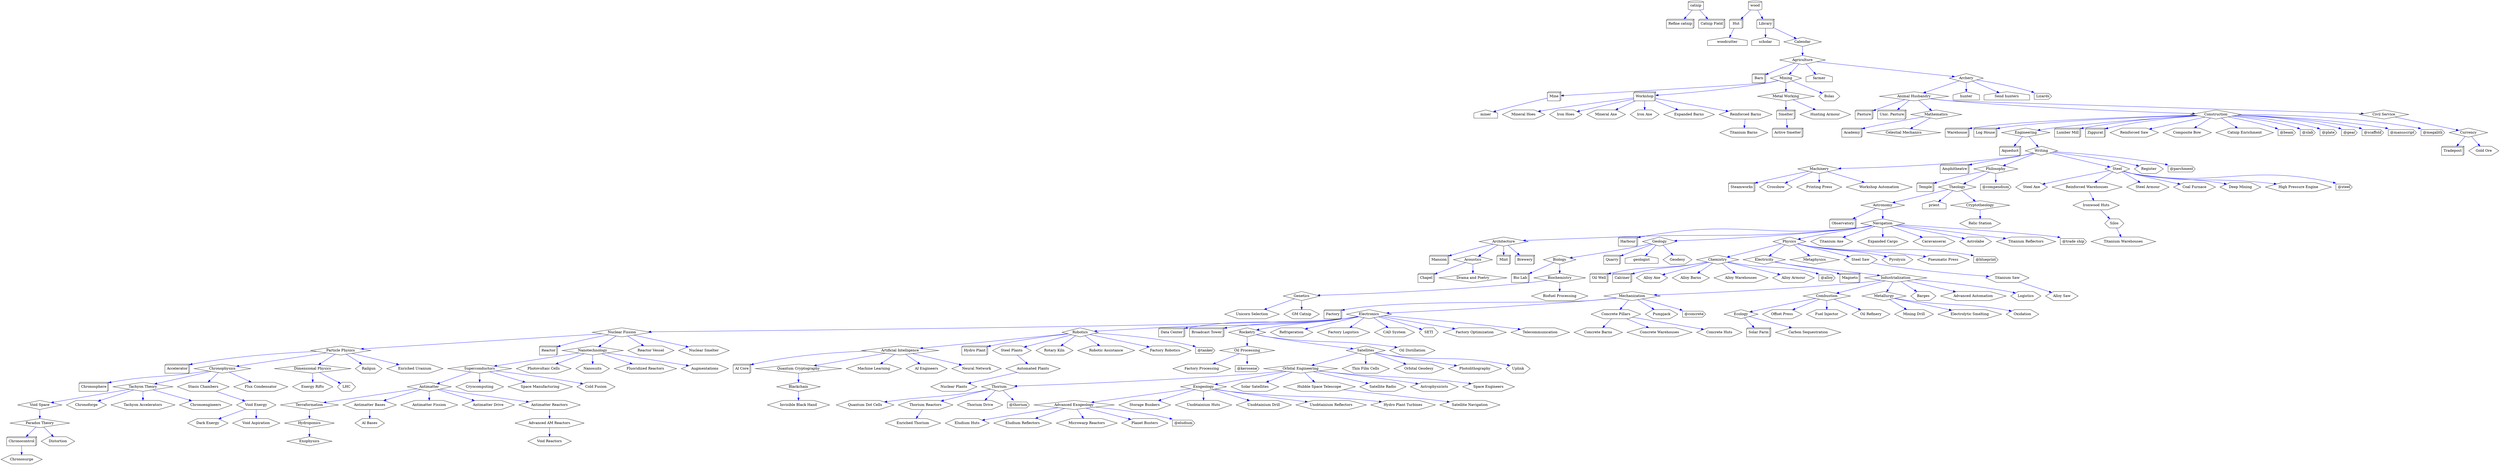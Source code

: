 digraph {
  "catnip" -> "Refine catnip" [color="blue"];
  "catnip" -> "Catnip Field" [color="blue"];
  "wood" -> "Hut" [color="blue"];
  "wood" -> "Library" [color="blue"];
  "Agriculture" -> "Barn" [color="blue"];
  "Mining" -> "Mine" [color="blue"];
  "Mining" -> "Workshop" [color="blue"];
  "Metal Working" -> "Smelter" [color="blue"];
  "Smelter" -> "Active Smelter" [color="blue"];
  "Animal Husbandry" -> "Pasture" [color="blue"];
  "Animal Husbandry" -> "Unic. Pasture" [color="blue"];
  "Mathematics" -> "Academy" [color="blue"];
  "Construction" -> "Warehouse" [color="blue"];
  "Construction" -> "Log House" [color="blue"];
  "Engineering" -> "Aqueduct" [color="blue"];
  "Architecture" -> "Mansion" [color="blue"];
  "Astronomy" -> "Observatory" [color="blue"];
  "Biology" -> "Bio Lab" [color="blue"];
  "Navigation" -> "Harbour" [color="blue"];
  "Geology" -> "Quarry" [color="blue"];
  "Construction" -> "Lumber Mill" [color="blue"];
  "Chemistry" -> "Oil Well" [color="blue"];
  "Particle Physics" -> "Accelerator" [color="blue"];
  "Machinery" -> "Steamworks" [color="blue"];
  "Electricity" -> "Magneto" [color="blue"];
  "Chemistry" -> "Calciner" [color="blue"];
  "Mechanization" -> "Factory" [color="blue"];
  "Nuclear Fission" -> "Reactor" [color="blue"];
  "Writing" -> "Amphitheatre" [color="blue"];
  "Acoustics" -> "Chapel" [color="blue"];
  "Philosophy" -> "Temple" [color="blue"];
  "Currency" -> "Tradepost" [color="blue"];
  "Architecture" -> "Mint" [color="blue"];
  "Architecture" -> "Brewery" [color="blue"];
  "Construction" -> "Ziggurat" [color="blue"];
  "Chronophysics" -> "Chronosphere" [color="blue"];
  "Artificial Intelligence" -> "AI Core" [color="blue"];
  "Ecology" -> "Solar Farm" [color="blue"];
  "Robotics" -> "Hydro Plant" [color="blue"];
  "Electronics" -> "Data Center" [color="blue"];
  "Electronics" -> "Broadcast Tower" [color="blue"];
  "Paradox Theory" -> "Chronocontrol" [color="blue"];
  "Hut" -> "woodcutter" [color="blue"];
  "Library" -> "scholar" [color="blue"];
  "Agriculture" -> "farmer" [color="blue"];
  "Archery" -> "hunter" [color="blue"];
  "Mine" -> "miner" [color="blue"];
  "Theology" -> "priest" [color="blue"];
  "Geology" -> "geologist" [color="blue"];
  "Archery" -> "Send hunters" [color="blue"];
  "Archery" -> "Lizards" [color="blue"];
  "Library" -> "Calendar" [color="blue"];
  "Calendar" -> "Agriculture" [color="blue"];
  "Agriculture" -> "Archery" [color="blue"];
  "Agriculture" -> "Mining" [color="blue"];
  "Archery" -> "Animal Husbandry" [color="blue"];
  "Mining" -> "Metal Working" [color="blue"];
  "Animal Husbandry" -> "Civil Service" [color="blue"];
  "Animal Husbandry" -> "Mathematics" [color="blue"];
  "Animal Husbandry" -> "Construction" [color="blue"];
  "Civil Service" -> "Currency" [color="blue"];
  "Mathematics" -> "Celestial Mechanics" [color="blue"];
  "Construction" -> "Engineering" [color="blue"];
  "Engineering" -> "Writing" [color="blue"];
  "Writing" -> "Philosophy" [color="blue"];
  "Writing" -> "Steel" [color="blue"];
  "Writing" -> "Machinery" [color="blue"];
  "Philosophy" -> "Theology" [color="blue"];
  "Theology" -> "Astronomy" [color="blue"];
  "Astronomy" -> "Navigation" [color="blue"];
  "Navigation" -> "Architecture" [color="blue"];
  "Navigation" -> "Physics" [color="blue"];
  "Physics" -> "Metaphysics" [color="blue"];
  "Physics" -> "Chemistry" [color="blue"];
  "Architecture" -> "Acoustics" [color="blue"];
  "Navigation" -> "Geology" [color="blue"];
  "Acoustics" -> "Drama and Poetry" [color="blue"];
  "Physics" -> "Electricity" [color="blue"];
  "Geology" -> "Biology" [color="blue"];
  "Biology" -> "Biochemistry" [color="blue"];
  "Biochemistry" -> "Genetics" [color="blue"];
  "Electricity" -> "Industrialization" [color="blue"];
  "Industrialization" -> "Mechanization" [color="blue"];
  "Industrialization" -> "Combustion" [color="blue"];
  "Industrialization" -> "Metallurgy" [color="blue"];
  "Combustion" -> "Ecology" [color="blue"];
  "Mechanization" -> "Electronics" [color="blue"];
  "Electronics" -> "Robotics" [color="blue"];
  "Robotics" -> "Artificial Intelligence" [color="blue"];
  "Artificial Intelligence" -> "Quantum Cryptography" [color="blue"];
  "Quantum Cryptography" -> "Blackchain" [color="blue"];
  "Electronics" -> "Nuclear Fission" [color="blue"];
  "Electronics" -> "Rocketry" [color="blue"];
  "Rocketry" -> "Oil Processing" [color="blue"];
  "Rocketry" -> "Satellites" [color="blue"];
  "Satellites" -> "Orbital Engineering" [color="blue"];
  "Orbital Engineering" -> "Thorium" [color="blue"];
  "Orbital Engineering" -> "Exogeology" [color="blue"];
  "Exogeology" -> "Advanced Exogeology" [color="blue"];
  "Nuclear Fission" -> "Nanotechnology" [color="blue"];
  "Nanotechnology" -> "Superconductors" [color="blue"];
  "Superconductors" -> "Antimatter" [color="blue"];
  "Antimatter" -> "Terraformation" [color="blue"];
  "Terraformation" -> "Hydroponics" [color="blue"];
  "Hydroponics" -> "Exophysics" [color="blue"];
  "Nuclear Fission" -> "Particle Physics" [color="blue"];
  "Particle Physics" -> "Dimensional Physics" [color="blue"];
  "Particle Physics" -> "Chronophysics" [color="blue"];
  "Chronophysics" -> "Tachyon Theory" [color="blue"];
  "Theology" -> "Cryptotheology" [color="blue"];
  "Tachyon Theory" -> "Void Space" [color="blue"];
  "Void Space" -> "Paradox Theory" [color="blue"];
  "Workshop" -> "Mineral Hoes" [color="blue"];
  "Workshop" -> "Iron Hoes" [color="blue"];
  "Workshop" -> "Mineral Axe" [color="blue"];
  "Workshop" -> "Iron Axe" [color="blue"];
  "Steel" -> "Steel Axe" [color="blue"];
  "Construction" -> "Reinforced Saw" [color="blue"];
  "Physics" -> "Steel Saw" [color="blue"];
  "Steel Saw" -> "Titanium Saw" [color="blue"];
  "Titanium Saw" -> "Alloy Saw" [color="blue"];
  "Navigation" -> "Titanium Axe" [color="blue"];
  "Chemistry" -> "Alloy Axe" [color="blue"];
  "Workshop" -> "Expanded Barns" [color="blue"];
  "Workshop" -> "Reinforced Barns" [color="blue"];
  "Steel" -> "Reinforced Warehouses" [color="blue"];
  "Reinforced Barns" -> "Titanium Barns" [color="blue"];
  "Chemistry" -> "Alloy Barns" [color="blue"];
  "Concrete Pillars" -> "Concrete Barns" [color="blue"];
  "Silos" -> "Titanium Warehouses" [color="blue"];
  "Chemistry" -> "Alloy Warehouses" [color="blue"];
  "Concrete Pillars" -> "Concrete Warehouses" [color="blue"];
  "Exogeology" -> "Storage Bunkers" [color="blue"];
  "Dimensional Physics" -> "Energy Rifts" [color="blue"];
  "Chronophysics" -> "Stasis Chambers" [color="blue"];
  "Stasis Chambers" -> "Void Energy" [color="blue"];
  "Void Energy" -> "Dark Energy" [color="blue"];
  "Tachyon Theory" -> "Chronoforge" [color="blue"];
  "Tachyon Theory" -> "Tachyon Accelerators" [color="blue"];
  "Chronophysics" -> "Flux Condensator" [color="blue"];
  "Dimensional Physics" -> "LHC" [color="blue"];
  "Nanotechnology" -> "Photovoltaic Cells" [color="blue"];
  "Satellites" -> "Thin Film Cells" [color="blue"];
  "Thorium" -> "Quantum Dot Cells" [color="blue"];
  "Orbital Engineering" -> "Solar Satellites" [color="blue"];
  "Navigation" -> "Expanded Cargo" [color="blue"];
  "Industrialization" -> "Barges" [color="blue"];
  "Nuclear Fission" -> "Reactor Vessel" [color="blue"];
  "Reinforced Warehouses" -> "Ironwood Huts" [color="blue"];
  "Concrete Pillars" -> "Concrete Huts" [color="blue"];
  "Exogeology" -> "Unobtainium Huts" [color="blue"];
  "Advanced Exogeology" -> "Eludium Huts" [color="blue"];
  "Ironwood Huts" -> "Silos" [color="blue"];
  "Electronics" -> "Refrigeration" [color="blue"];
  "Construction" -> "Composite Bow" [color="blue"];
  "Machinery" -> "Crossbow" [color="blue"];
  "Particle Physics" -> "Railgun" [color="blue"];
  "Mining" -> "Bolas" [color="blue"];
  "Metal Working" -> "Hunting Armour" [color="blue"];
  "Steel" -> "Steel Armour" [color="blue"];
  "Chemistry" -> "Alloy Armour" [color="blue"];
  "Nanotechnology" -> "Nanosuits" [color="blue"];
  "Navigation" -> "Caravanserai" [color="blue"];
  "Construction" -> "Catnip Enrichment" [color="blue"];
  "Currency" -> "Gold Ore" [color="blue"];
  "Geology" -> "Geodesy" [color="blue"];
  "Writing" -> "Register" [color="blue"];
  "Mechanization" -> "Concrete Pillars" [color="blue"];
  "Metallurgy" -> "Mining Drill" [color="blue"];
  "Exogeology" -> "Unobtainium Drill" [color="blue"];
  "Steel" -> "Coal Furnace" [color="blue"];
  "Steel" -> "Deep Mining" [color="blue"];
  "Physics" -> "Pyrolysis" [color="blue"];
  "Metallurgy" -> "Electrolytic Smelting" [color="blue"];
  "Metallurgy" -> "Oxidation" [color="blue"];
  "Robotics" -> "Steel Plants" [color="blue"];
  "Steel Plants" -> "Automated Plants" [color="blue"];
  "Automated Plants" -> "Nuclear Plants" [color="blue"];
  "Robotics" -> "Rotary Kiln" [color="blue"];
  "Nanotechnology" -> "Fluoridized Reactors" [color="blue"];
  "Nuclear Fission" -> "Nuclear Smelter" [color="blue"];
  "Satellites" -> "Orbital Geodesy" [color="blue"];
  "Machinery" -> "Printing Press" [color="blue"];
  "Combustion" -> "Offset Press" [color="blue"];
  "Satellites" -> "Photolithography" [color="blue"];
  "Satellites" -> "Uplink" [color="blue"];
  "Superconductors" -> "Cryocomputing" [color="blue"];
  "Artificial Intelligence" -> "Machine Learning" [color="blue"];
  "Machinery" -> "Workshop Automation" [color="blue"];
  "Industrialization" -> "Advanced Automation" [color="blue"];
  "Physics" -> "Pneumatic Press" [color="blue"];
  "Steel" -> "High Pressure Engine" [color="blue"];
  "Combustion" -> "Fuel Injector" [color="blue"];
  "Electronics" -> "Factory Logistics" [color="blue"];
  "Ecology" -> "Carbon Sequestration" [color="blue"];
  "Superconductors" -> "Space Manufacturing" [color="blue"];
  "Navigation" -> "Astrolabe" [color="blue"];
  "Navigation" -> "Titanium Reflectors" [color="blue"];
  "Exogeology" -> "Unobtainium Reflectors" [color="blue"];
  "Advanced Exogeology" -> "Eludium Reflectors" [color="blue"];
  "Exogeology" -> "Hydro Plant Turbines" [color="blue"];
  "Antimatter" -> "Antimatter Bases" [color="blue"];
  "Antimatter Bases" -> "AI Bases" [color="blue"];
  "Antimatter" -> "Antimatter Fission" [color="blue"];
  "Antimatter" -> "Antimatter Drive" [color="blue"];
  "Antimatter" -> "Antimatter Reactors" [color="blue"];
  "Antimatter Reactors" -> "Advanced AM Reactors" [color="blue"];
  "Advanced AM Reactors" -> "Void Reactors" [color="blue"];
  "Cryptotheology" -> "Relic Station" [color="blue"];
  "Mechanization" -> "Pumpjack" [color="blue"];
  "Biochemistry" -> "Biofuel Processing" [color="blue"];
  "Genetics" -> "Unicorn Selection" [color="blue"];
  "Genetics" -> "GM Catnip" [color="blue"];
  "Electronics" -> "CAD System" [color="blue"];
  "Electronics" -> "SETI" [color="blue"];
  "Industrialization" -> "Logistics" [color="blue"];
  "Nanotechnology" -> "Augmentations" [color="blue"];
  "Superconductors" -> "Cold Fusion" [color="blue"];
  "Thorium" -> "Thorium Reactors" [color="blue"];
  "Particle Physics" -> "Enriched Uranium" [color="blue"];
  "Thorium Reactors" -> "Enriched Thorium" [color="blue"];
  "Combustion" -> "Oil Refinery" [color="blue"];
  "Orbital Engineering" -> "Hubble Space Telescope" [color="blue"];
  "Hubble Space Telescope" -> "Satellite Navigation" [color="blue"];
  "Orbital Engineering" -> "Satellite Radio" [color="blue"];
  "Orbital Engineering" -> "Astrophysicists" [color="blue"];
  "Advanced Exogeology" -> "Microwarp Reactors" [color="blue"];
  "Advanced Exogeology" -> "Planet Busters" [color="blue"];
  "Thorium" -> "Thorium Drive" [color="blue"];
  "Rocketry" -> "Oil Distillation" [color="blue"];
  "Oil Processing" -> "Factory Processing" [color="blue"];
  "Electronics" -> "Factory Optimization" [color="blue"];
  "Orbital Engineering" -> "Space Engineers" [color="blue"];
  "Artificial Intelligence" -> "AI Engineers" [color="blue"];
  "Tachyon Theory" -> "Chronoengineers" [color="blue"];
  "Electronics" -> "Telecommunication" [color="blue"];
  "Artificial Intelligence" -> "Neural Network" [color="blue"];
  "Robotics" -> "Robotic Assistance" [color="blue"];
  "Robotics" -> "Factory Robotics" [color="blue"];
  "Void Energy" -> "Void Aspiration" [color="blue"];
  "Paradox Theory" -> "Distortion" [color="blue"];
  "Chronocontrol" -> "Chronosurge" [color="blue"];
  "Blackchain" -> "Invisible Black Hand" [color="blue"];
  "Construction" -> "@beam" [color="blue"];
  "Construction" -> "@slab" [color="blue"];
  "Mechanization" -> "@concrete" [color="blue"];
  "Construction" -> "@plate" [color="blue"];
  "Steel" -> "@steel" [color="blue"];
  "Construction" -> "@gear" [color="blue"];
  "Chemistry" -> "@alloy" [color="blue"];
  "Advanced Exogeology" -> "@eludium" [color="blue"];
  "Construction" -> "@scaffold" [color="blue"];
  "Navigation" -> "@trade ship" [color="blue"];
  "Robotics" -> "@tanker" [color="blue"];
  "Oil Processing" -> "@kerosene" [color="blue"];
  "Writing" -> "@parchment" [color="blue"];
  "Construction" -> "@manuscript" [color="blue"];
  "Philosophy" -> "@compendium" [color="blue"];
  "Physics" -> "@blueprint" [color="blue"];
  "Thorium" -> "@thorium" [color="blue"];
  "Construction" -> "@megalith" [color="blue"];
  "catnip" [shape="cylinder"];
  "wood" [shape="cylinder"];
  "Catnip Field" [shape="box3d"];
  "Hut" [shape="box3d"];
  "Library" [shape="box3d"];
  "Barn" [shape="box3d"];
  "Mine" [shape="box3d"];
  "Workshop" [shape="box3d"];
  "Smelter" [shape="box3d"];
  "Active Smelter" [shape="box3d"];
  "Pasture" [shape="box3d"];
  "Unic. Pasture" [shape="box3d"];
  "Academy" [shape="box3d"];
  "Warehouse" [shape="box3d"];
  "Log House" [shape="box3d"];
  "Aqueduct" [shape="box3d"];
  "Mansion" [shape="box3d"];
  "Observatory" [shape="box3d"];
  "Bio Lab" [shape="box3d"];
  "Harbour" [shape="box3d"];
  "Quarry" [shape="box3d"];
  "Lumber Mill" [shape="box3d"];
  "Oil Well" [shape="box3d"];
  "Accelerator" [shape="box3d"];
  "Steamworks" [shape="box3d"];
  "Magneto" [shape="box3d"];
  "Calciner" [shape="box3d"];
  "Factory" [shape="box3d"];
  "Reactor" [shape="box3d"];
  "Amphitheatre" [shape="box3d"];
  "Chapel" [shape="box3d"];
  "Temple" [shape="box3d"];
  "Tradepost" [shape="box3d"];
  "Mint" [shape="box3d"];
  "Brewery" [shape="box3d"];
  "Ziggurat" [shape="box3d"];
  "Chronosphere" [shape="box3d"];
  "AI Core" [shape="box3d"];
  "Solar Farm" [shape="box3d"];
  "Hydro Plant" [shape="box3d"];
  "Data Center" [shape="box3d"];
  "Broadcast Tower" [shape="box3d"];
  "Chronocontrol" [shape="box3d"];
  "woodcutter" [shape="house"];
  "scholar" [shape="house"];
  "farmer" [shape="house"];
  "hunter" [shape="house"];
  "miner" [shape="house"];
  "priest" [shape="house"];
  "geologist" [shape="house"];
  "Calendar" [shape="diamond"];
  "Agriculture" [shape="diamond"];
  "Archery" [shape="diamond"];
  "Mining" [shape="diamond"];
  "Animal Husbandry" [shape="diamond"];
  "Metal Working" [shape="diamond"];
  "Civil Service" [shape="diamond"];
  "Mathematics" [shape="diamond"];
  "Construction" [shape="diamond"];
  "Currency" [shape="diamond"];
  "Celestial Mechanics" [shape="diamond"];
  "Engineering" [shape="diamond"];
  "Writing" [shape="diamond"];
  "Philosophy" [shape="diamond"];
  "Steel" [shape="diamond"];
  "Machinery" [shape="diamond"];
  "Theology" [shape="diamond"];
  "Astronomy" [shape="diamond"];
  "Navigation" [shape="diamond"];
  "Architecture" [shape="diamond"];
  "Physics" [shape="diamond"];
  "Metaphysics" [shape="diamond"];
  "Chemistry" [shape="diamond"];
  "Acoustics" [shape="diamond"];
  "Geology" [shape="diamond"];
  "Drama and Poetry" [shape="diamond"];
  "Electricity" [shape="diamond"];
  "Biology" [shape="diamond"];
  "Biochemistry" [shape="diamond"];
  "Genetics" [shape="diamond"];
  "Industrialization" [shape="diamond"];
  "Mechanization" [shape="diamond"];
  "Combustion" [shape="diamond"];
  "Metallurgy" [shape="diamond"];
  "Ecology" [shape="diamond"];
  "Electronics" [shape="diamond"];
  "Robotics" [shape="diamond"];
  "Artificial Intelligence" [shape="diamond"];
  "Quantum Cryptography" [shape="diamond"];
  "Blackchain" [shape="diamond"];
  "Nuclear Fission" [shape="diamond"];
  "Rocketry" [shape="diamond"];
  "Oil Processing" [shape="diamond"];
  "Satellites" [shape="diamond"];
  "Orbital Engineering" [shape="diamond"];
  "Thorium" [shape="diamond"];
  "Exogeology" [shape="diamond"];
  "Advanced Exogeology" [shape="diamond"];
  "Nanotechnology" [shape="diamond"];
  "Superconductors" [shape="diamond"];
  "Antimatter" [shape="diamond"];
  "Terraformation" [shape="diamond"];
  "Hydroponics" [shape="diamond"];
  "Exophysics" [shape="diamond"];
  "Particle Physics" [shape="diamond"];
  "Dimensional Physics" [shape="diamond"];
  "Chronophysics" [shape="diamond"];
  "Tachyon Theory" [shape="diamond"];
  "Cryptotheology" [shape="diamond"];
  "Void Space" [shape="diamond"];
  "Paradox Theory" [shape="diamond"];
  "Mineral Hoes" [shape="hexagon"];
  "Iron Hoes" [shape="hexagon"];
  "Mineral Axe" [shape="hexagon"];
  "Iron Axe" [shape="hexagon"];
  "Steel Axe" [shape="hexagon"];
  "Reinforced Saw" [shape="hexagon"];
  "Steel Saw" [shape="hexagon"];
  "Titanium Saw" [shape="hexagon"];
  "Alloy Saw" [shape="hexagon"];
  "Titanium Axe" [shape="hexagon"];
  "Alloy Axe" [shape="hexagon"];
  "Expanded Barns" [shape="hexagon"];
  "Reinforced Barns" [shape="hexagon"];
  "Reinforced Warehouses" [shape="hexagon"];
  "Titanium Barns" [shape="hexagon"];
  "Alloy Barns" [shape="hexagon"];
  "Concrete Barns" [shape="hexagon"];
  "Titanium Warehouses" [shape="hexagon"];
  "Alloy Warehouses" [shape="hexagon"];
  "Concrete Warehouses" [shape="hexagon"];
  "Storage Bunkers" [shape="hexagon"];
  "Energy Rifts" [shape="hexagon"];
  "Stasis Chambers" [shape="hexagon"];
  "Void Energy" [shape="hexagon"];
  "Dark Energy" [shape="hexagon"];
  "Chronoforge" [shape="hexagon"];
  "Tachyon Accelerators" [shape="hexagon"];
  "Flux Condensator" [shape="hexagon"];
  "LHC" [shape="hexagon"];
  "Photovoltaic Cells" [shape="hexagon"];
  "Thin Film Cells" [shape="hexagon"];
  "Quantum Dot Cells" [shape="hexagon"];
  "Solar Satellites" [shape="hexagon"];
  "Expanded Cargo" [shape="hexagon"];
  "Barges" [shape="hexagon"];
  "Reactor Vessel" [shape="hexagon"];
  "Ironwood Huts" [shape="hexagon"];
  "Concrete Huts" [shape="hexagon"];
  "Unobtainium Huts" [shape="hexagon"];
  "Eludium Huts" [shape="hexagon"];
  "Silos" [shape="hexagon"];
  "Refrigeration" [shape="hexagon"];
  "Composite Bow" [shape="hexagon"];
  "Crossbow" [shape="hexagon"];
  "Railgun" [shape="hexagon"];
  "Bolas" [shape="hexagon"];
  "Hunting Armour" [shape="hexagon"];
  "Steel Armour" [shape="hexagon"];
  "Alloy Armour" [shape="hexagon"];
  "Nanosuits" [shape="hexagon"];
  "Caravanserai" [shape="hexagon"];
  "Catnip Enrichment" [shape="hexagon"];
  "Gold Ore" [shape="hexagon"];
  "Geodesy" [shape="hexagon"];
  "Register" [shape="hexagon"];
  "Concrete Pillars" [shape="hexagon"];
  "Mining Drill" [shape="hexagon"];
  "Unobtainium Drill" [shape="hexagon"];
  "Coal Furnace" [shape="hexagon"];
  "Deep Mining" [shape="hexagon"];
  "Pyrolysis" [shape="hexagon"];
  "Electrolytic Smelting" [shape="hexagon"];
  "Oxidation" [shape="hexagon"];
  "Steel Plants" [shape="hexagon"];
  "Automated Plants" [shape="hexagon"];
  "Nuclear Plants" [shape="hexagon"];
  "Rotary Kiln" [shape="hexagon"];
  "Fluoridized Reactors" [shape="hexagon"];
  "Nuclear Smelter" [shape="hexagon"];
  "Orbital Geodesy" [shape="hexagon"];
  "Printing Press" [shape="hexagon"];
  "Offset Press" [shape="hexagon"];
  "Photolithography" [shape="hexagon"];
  "Uplink" [shape="hexagon"];
  "Cryocomputing" [shape="hexagon"];
  "Machine Learning" [shape="hexagon"];
  "Workshop Automation" [shape="hexagon"];
  "Advanced Automation" [shape="hexagon"];
  "Pneumatic Press" [shape="hexagon"];
  "High Pressure Engine" [shape="hexagon"];
  "Fuel Injector" [shape="hexagon"];
  "Factory Logistics" [shape="hexagon"];
  "Carbon Sequestration" [shape="hexagon"];
  "Space Manufacturing" [shape="hexagon"];
  "Astrolabe" [shape="hexagon"];
  "Titanium Reflectors" [shape="hexagon"];
  "Unobtainium Reflectors" [shape="hexagon"];
  "Eludium Reflectors" [shape="hexagon"];
  "Hydro Plant Turbines" [shape="hexagon"];
  "Antimatter Bases" [shape="hexagon"];
  "AI Bases" [shape="hexagon"];
  "Antimatter Fission" [shape="hexagon"];
  "Antimatter Drive" [shape="hexagon"];
  "Antimatter Reactors" [shape="hexagon"];
  "Advanced AM Reactors" [shape="hexagon"];
  "Void Reactors" [shape="hexagon"];
  "Relic Station" [shape="hexagon"];
  "Pumpjack" [shape="hexagon"];
  "Biofuel Processing" [shape="hexagon"];
  "Unicorn Selection" [shape="hexagon"];
  "GM Catnip" [shape="hexagon"];
  "CAD System" [shape="hexagon"];
  "SETI" [shape="hexagon"];
  "Logistics" [shape="hexagon"];
  "Augmentations" [shape="hexagon"];
  "Cold Fusion" [shape="hexagon"];
  "Thorium Reactors" [shape="hexagon"];
  "Enriched Uranium" [shape="hexagon"];
  "Enriched Thorium" [shape="hexagon"];
  "Oil Refinery" [shape="hexagon"];
  "Hubble Space Telescope" [shape="hexagon"];
  "Satellite Navigation" [shape="hexagon"];
  "Satellite Radio" [shape="hexagon"];
  "Astrophysicists" [shape="hexagon"];
  "Microwarp Reactors" [shape="hexagon"];
  "Planet Busters" [shape="hexagon"];
  "Thorium Drive" [shape="hexagon"];
  "Oil Distillation" [shape="hexagon"];
  "Factory Processing" [shape="hexagon"];
  "Factory Optimization" [shape="hexagon"];
  "Space Engineers" [shape="hexagon"];
  "AI Engineers" [shape="hexagon"];
  "Chronoengineers" [shape="hexagon"];
  "Telecommunication" [shape="hexagon"];
  "Neural Network" [shape="hexagon"];
  "Robotic Assistance" [shape="hexagon"];
  "Factory Robotics" [shape="hexagon"];
  "Void Aspiration" [shape="hexagon"];
  "Distortion" [shape="hexagon"];
  "Chronosurge" [shape="hexagon"];
  "Invisible Black Hand" [shape="hexagon"];
  "Refine catnip" [shape="box3d"];
  "Catnip Field" [shape="box3d"];
  "Hut" [shape="box3d"];
  "Library" [shape="box3d"];
  "Barn" [shape="box3d"];
  "Mine" [shape="box3d"];
  "Workshop" [shape="box3d"];
  "Smelter" [shape="box3d"];
  "Active Smelter" [shape="box3d"];
  "Pasture" [shape="box3d"];
  "Unic. Pasture" [shape="box3d"];
  "Academy" [shape="box3d"];
  "Warehouse" [shape="box3d"];
  "Log House" [shape="box3d"];
  "Aqueduct" [shape="box3d"];
  "Mansion" [shape="box3d"];
  "Observatory" [shape="box3d"];
  "Bio Lab" [shape="box3d"];
  "Harbour" [shape="box3d"];
  "Quarry" [shape="box3d"];
  "Lumber Mill" [shape="box3d"];
  "Oil Well" [shape="box3d"];
  "Accelerator" [shape="box3d"];
  "Steamworks" [shape="box3d"];
  "Magneto" [shape="box3d"];
  "Calciner" [shape="box3d"];
  "Factory" [shape="box3d"];
  "Reactor" [shape="box3d"];
  "Amphitheatre" [shape="box3d"];
  "Chapel" [shape="box3d"];
  "Temple" [shape="box3d"];
  "Tradepost" [shape="box3d"];
  "Mint" [shape="box3d"];
  "Brewery" [shape="box3d"];
  "Ziggurat" [shape="box3d"];
  "Chronosphere" [shape="box3d"];
  "AI Core" [shape="box3d"];
  "Solar Farm" [shape="box3d"];
  "Hydro Plant" [shape="box3d"];
  "Data Center" [shape="box3d"];
  "Broadcast Tower" [shape="box3d"];
  "Chronocontrol" [shape="box3d"];
  "woodcutter" [shape="house"];
  "scholar" [shape="house"];
  "farmer" [shape="house"];
  "hunter" [shape="house"];
  "miner" [shape="house"];
  "priest" [shape="house"];
  "geologist" [shape="house"];
  "Send hunters" [shape="house"];
  "Lizards" [shape="cds"];
  "Calendar" [shape="diamond"];
  "Agriculture" [shape="diamond"];
  "Archery" [shape="diamond"];
  "Mining" [shape="diamond"];
  "Animal Husbandry" [shape="diamond"];
  "Metal Working" [shape="diamond"];
  "Civil Service" [shape="diamond"];
  "Mathematics" [shape="diamond"];
  "Construction" [shape="diamond"];
  "Currency" [shape="diamond"];
  "Celestial Mechanics" [shape="diamond"];
  "Engineering" [shape="diamond"];
  "Writing" [shape="diamond"];
  "Philosophy" [shape="diamond"];
  "Steel" [shape="diamond"];
  "Machinery" [shape="diamond"];
  "Theology" [shape="diamond"];
  "Astronomy" [shape="diamond"];
  "Navigation" [shape="diamond"];
  "Architecture" [shape="diamond"];
  "Physics" [shape="diamond"];
  "Metaphysics" [shape="diamond"];
  "Chemistry" [shape="diamond"];
  "Acoustics" [shape="diamond"];
  "Geology" [shape="diamond"];
  "Drama and Poetry" [shape="diamond"];
  "Electricity" [shape="diamond"];
  "Biology" [shape="diamond"];
  "Biochemistry" [shape="diamond"];
  "Genetics" [shape="diamond"];
  "Industrialization" [shape="diamond"];
  "Mechanization" [shape="diamond"];
  "Combustion" [shape="diamond"];
  "Metallurgy" [shape="diamond"];
  "Ecology" [shape="diamond"];
  "Electronics" [shape="diamond"];
  "Robotics" [shape="diamond"];
  "Artificial Intelligence" [shape="diamond"];
  "Quantum Cryptography" [shape="diamond"];
  "Blackchain" [shape="diamond"];
  "Nuclear Fission" [shape="diamond"];
  "Rocketry" [shape="diamond"];
  "Oil Processing" [shape="diamond"];
  "Satellites" [shape="diamond"];
  "Orbital Engineering" [shape="diamond"];
  "Thorium" [shape="diamond"];
  "Exogeology" [shape="diamond"];
  "Advanced Exogeology" [shape="diamond"];
  "Nanotechnology" [shape="diamond"];
  "Superconductors" [shape="diamond"];
  "Antimatter" [shape="diamond"];
  "Terraformation" [shape="diamond"];
  "Hydroponics" [shape="diamond"];
  "Exophysics" [shape="diamond"];
  "Particle Physics" [shape="diamond"];
  "Dimensional Physics" [shape="diamond"];
  "Chronophysics" [shape="diamond"];
  "Tachyon Theory" [shape="diamond"];
  "Cryptotheology" [shape="diamond"];
  "Void Space" [shape="diamond"];
  "Paradox Theory" [shape="diamond"];
  "Mineral Hoes" [shape="hexagon"];
  "Iron Hoes" [shape="hexagon"];
  "Mineral Axe" [shape="hexagon"];
  "Iron Axe" [shape="hexagon"];
  "Steel Axe" [shape="hexagon"];
  "Reinforced Saw" [shape="hexagon"];
  "Steel Saw" [shape="hexagon"];
  "Titanium Saw" [shape="hexagon"];
  "Alloy Saw" [shape="hexagon"];
  "Titanium Axe" [shape="hexagon"];
  "Alloy Axe" [shape="hexagon"];
  "Expanded Barns" [shape="hexagon"];
  "Reinforced Barns" [shape="hexagon"];
  "Reinforced Warehouses" [shape="hexagon"];
  "Titanium Barns" [shape="hexagon"];
  "Alloy Barns" [shape="hexagon"];
  "Concrete Barns" [shape="hexagon"];
  "Titanium Warehouses" [shape="hexagon"];
  "Alloy Warehouses" [shape="hexagon"];
  "Concrete Warehouses" [shape="hexagon"];
  "Storage Bunkers" [shape="hexagon"];
  "Energy Rifts" [shape="hexagon"];
  "Stasis Chambers" [shape="hexagon"];
  "Void Energy" [shape="hexagon"];
  "Dark Energy" [shape="hexagon"];
  "Chronoforge" [shape="hexagon"];
  "Tachyon Accelerators" [shape="hexagon"];
  "Flux Condensator" [shape="hexagon"];
  "LHC" [shape="hexagon"];
  "Photovoltaic Cells" [shape="hexagon"];
  "Thin Film Cells" [shape="hexagon"];
  "Quantum Dot Cells" [shape="hexagon"];
  "Solar Satellites" [shape="hexagon"];
  "Expanded Cargo" [shape="hexagon"];
  "Barges" [shape="hexagon"];
  "Reactor Vessel" [shape="hexagon"];
  "Ironwood Huts" [shape="hexagon"];
  "Concrete Huts" [shape="hexagon"];
  "Unobtainium Huts" [shape="hexagon"];
  "Eludium Huts" [shape="hexagon"];
  "Silos" [shape="hexagon"];
  "Refrigeration" [shape="hexagon"];
  "Composite Bow" [shape="hexagon"];
  "Crossbow" [shape="hexagon"];
  "Railgun" [shape="hexagon"];
  "Bolas" [shape="hexagon"];
  "Hunting Armour" [shape="hexagon"];
  "Steel Armour" [shape="hexagon"];
  "Alloy Armour" [shape="hexagon"];
  "Nanosuits" [shape="hexagon"];
  "Caravanserai" [shape="hexagon"];
  "Catnip Enrichment" [shape="hexagon"];
  "Gold Ore" [shape="hexagon"];
  "Geodesy" [shape="hexagon"];
  "Register" [shape="hexagon"];
  "Concrete Pillars" [shape="hexagon"];
  "Mining Drill" [shape="hexagon"];
  "Unobtainium Drill" [shape="hexagon"];
  "Coal Furnace" [shape="hexagon"];
  "Deep Mining" [shape="hexagon"];
  "Pyrolysis" [shape="hexagon"];
  "Electrolytic Smelting" [shape="hexagon"];
  "Oxidation" [shape="hexagon"];
  "Steel Plants" [shape="hexagon"];
  "Automated Plants" [shape="hexagon"];
  "Nuclear Plants" [shape="hexagon"];
  "Rotary Kiln" [shape="hexagon"];
  "Fluoridized Reactors" [shape="hexagon"];
  "Nuclear Smelter" [shape="hexagon"];
  "Orbital Geodesy" [shape="hexagon"];
  "Printing Press" [shape="hexagon"];
  "Offset Press" [shape="hexagon"];
  "Photolithography" [shape="hexagon"];
  "Uplink" [shape="hexagon"];
  "Cryocomputing" [shape="hexagon"];
  "Machine Learning" [shape="hexagon"];
  "Workshop Automation" [shape="hexagon"];
  "Advanced Automation" [shape="hexagon"];
  "Pneumatic Press" [shape="hexagon"];
  "High Pressure Engine" [shape="hexagon"];
  "Fuel Injector" [shape="hexagon"];
  "Factory Logistics" [shape="hexagon"];
  "Carbon Sequestration" [shape="hexagon"];
  "Space Manufacturing" [shape="hexagon"];
  "Astrolabe" [shape="hexagon"];
  "Titanium Reflectors" [shape="hexagon"];
  "Unobtainium Reflectors" [shape="hexagon"];
  "Eludium Reflectors" [shape="hexagon"];
  "Hydro Plant Turbines" [shape="hexagon"];
  "Antimatter Bases" [shape="hexagon"];
  "AI Bases" [shape="hexagon"];
  "Antimatter Fission" [shape="hexagon"];
  "Antimatter Drive" [shape="hexagon"];
  "Antimatter Reactors" [shape="hexagon"];
  "Advanced AM Reactors" [shape="hexagon"];
  "Void Reactors" [shape="hexagon"];
  "Relic Station" [shape="hexagon"];
  "Pumpjack" [shape="hexagon"];
  "Biofuel Processing" [shape="hexagon"];
  "Unicorn Selection" [shape="hexagon"];
  "GM Catnip" [shape="hexagon"];
  "CAD System" [shape="hexagon"];
  "SETI" [shape="hexagon"];
  "Logistics" [shape="hexagon"];
  "Augmentations" [shape="hexagon"];
  "Cold Fusion" [shape="hexagon"];
  "Thorium Reactors" [shape="hexagon"];
  "Enriched Uranium" [shape="hexagon"];
  "Enriched Thorium" [shape="hexagon"];
  "Oil Refinery" [shape="hexagon"];
  "Hubble Space Telescope" [shape="hexagon"];
  "Satellite Navigation" [shape="hexagon"];
  "Satellite Radio" [shape="hexagon"];
  "Astrophysicists" [shape="hexagon"];
  "Microwarp Reactors" [shape="hexagon"];
  "Planet Busters" [shape="hexagon"];
  "Thorium Drive" [shape="hexagon"];
  "Oil Distillation" [shape="hexagon"];
  "Factory Processing" [shape="hexagon"];
  "Factory Optimization" [shape="hexagon"];
  "Space Engineers" [shape="hexagon"];
  "AI Engineers" [shape="hexagon"];
  "Chronoengineers" [shape="hexagon"];
  "Telecommunication" [shape="hexagon"];
  "Neural Network" [shape="hexagon"];
  "Robotic Assistance" [shape="hexagon"];
  "Factory Robotics" [shape="hexagon"];
  "Void Aspiration" [shape="hexagon"];
  "Distortion" [shape="hexagon"];
  "Chronosurge" [shape="hexagon"];
  "Invisible Black Hand" [shape="hexagon"];
  "@beam" [shape="cds"];
  "@slab" [shape="cds"];
  "@concrete" [shape="cds"];
  "@plate" [shape="cds"];
  "@steel" [shape="cds"];
  "@gear" [shape="cds"];
  "@alloy" [shape="cds"];
  "@eludium" [shape="cds"];
  "@scaffold" [shape="cds"];
  "@trade ship" [shape="cds"];
  "@tanker" [shape="cds"];
  "@kerosene" [shape="cds"];
  "@parchment" [shape="cds"];
  "@manuscript" [shape="cds"];
  "@compendium" [shape="cds"];
  "@blueprint" [shape="cds"];
  "@thorium" [shape="cds"];
  "@megalith" [shape="cds"];
}
